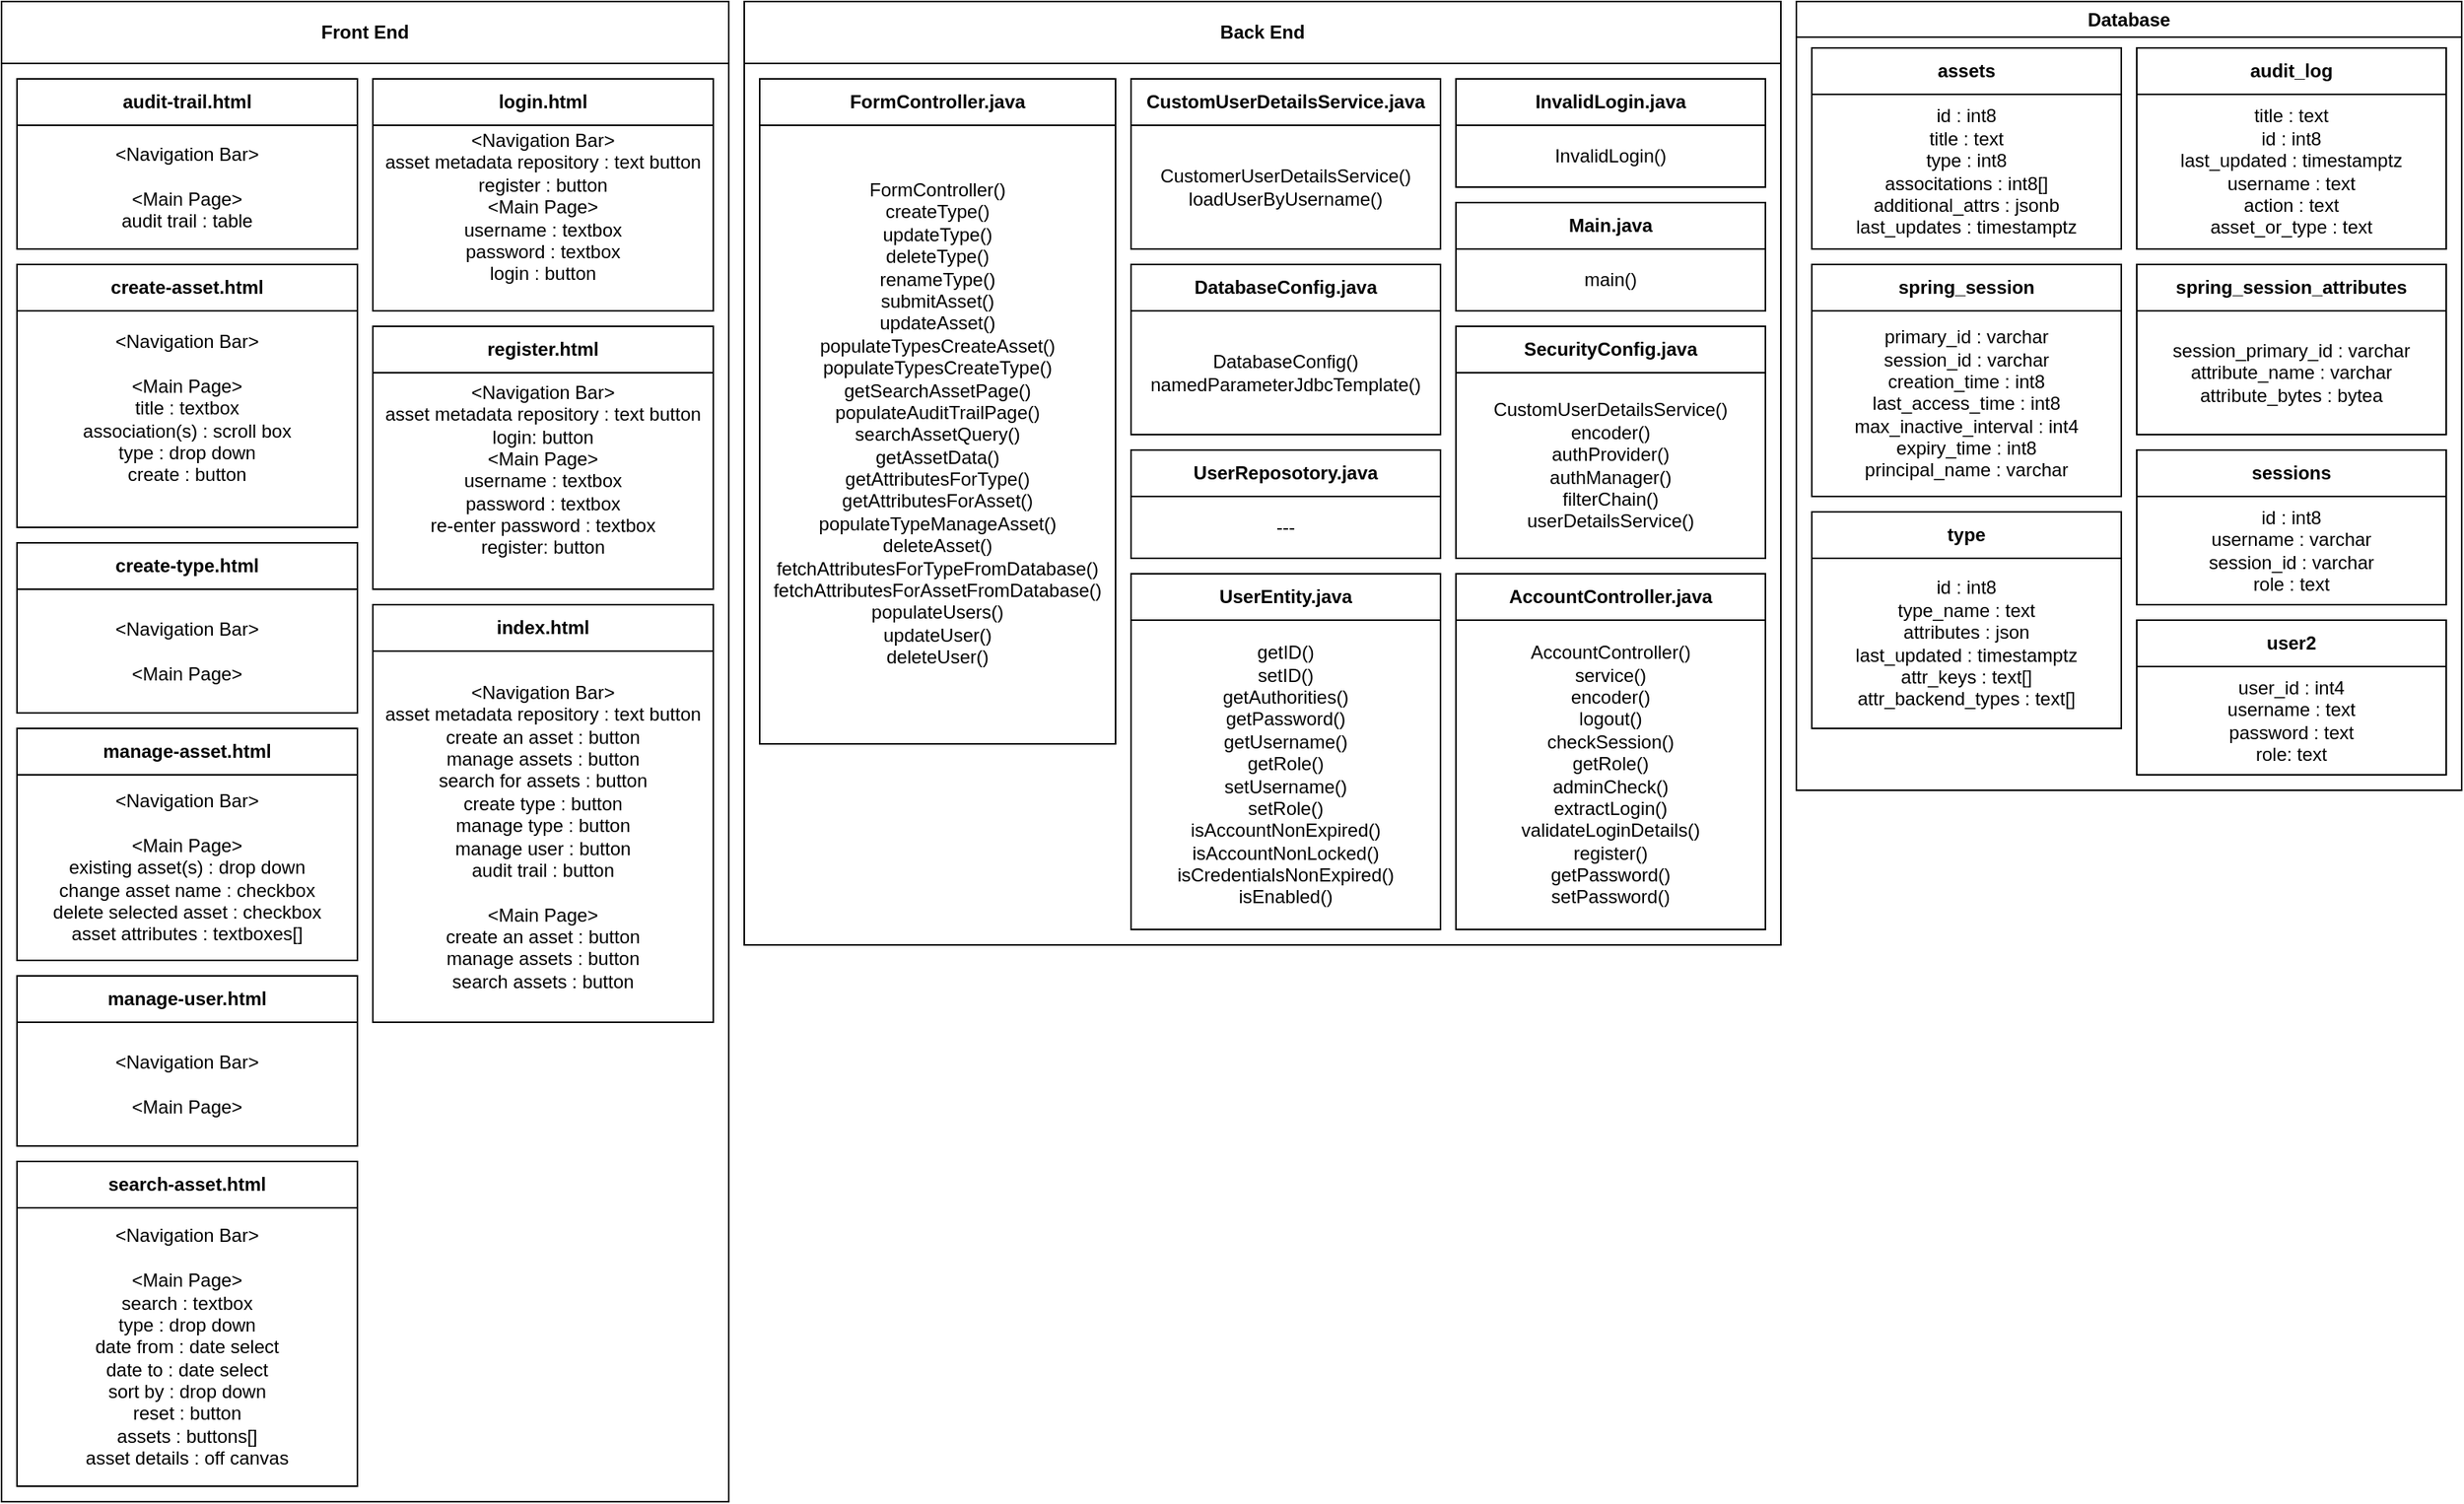 <mxfile version="23.1.5" type="device">
  <diagram name="Page-1" id="bBArENPze_WZkHC25wu2">
    <mxGraphModel dx="2286" dy="844" grid="1" gridSize="10" guides="1" tooltips="1" connect="1" arrows="1" fold="1" page="0" pageScale="1" pageWidth="827" pageHeight="1169" math="0" shadow="0">
      <root>
        <mxCell id="0" />
        <mxCell id="1" parent="0" />
        <mxCell id="CBkBvnG_m12OV5zRL0R5-1" value="Back End" style="swimlane;whiteSpace=wrap;html=1;startSize=40;" vertex="1" parent="1">
          <mxGeometry x="130" y="40" width="670" height="610" as="geometry" />
        </mxCell>
        <mxCell id="CBkBvnG_m12OV5zRL0R5-4" value="AccountController.java" style="swimlane;whiteSpace=wrap;html=1;startSize=30;" vertex="1" parent="CBkBvnG_m12OV5zRL0R5-1">
          <mxGeometry x="460" y="370" width="200" height="230" as="geometry" />
        </mxCell>
        <mxCell id="CBkBvnG_m12OV5zRL0R5-14" value="AccountController()&lt;br&gt;service()&lt;br&gt;encoder()&lt;br&gt;logout()&lt;br&gt;checkSession()&lt;br&gt;getRole()&lt;div&gt;adminCheck()&lt;br style=&quot;border-color: var(--border-color);&quot;&gt;&lt;/div&gt;&lt;div&gt;extractLogin()&lt;br style=&quot;border-color: var(--border-color);&quot;&gt;&lt;/div&gt;&lt;div&gt;validateLoginDetails()&lt;/div&gt;&lt;div&gt;register()&lt;br style=&quot;border-color: var(--border-color);&quot;&gt;&lt;/div&gt;&lt;div&gt;getPassword()&lt;/div&gt;&lt;div&gt;setPassword()&lt;/div&gt;" style="whiteSpace=wrap;html=1;" vertex="1" parent="CBkBvnG_m12OV5zRL0R5-4">
          <mxGeometry y="30" width="200" height="200" as="geometry" />
        </mxCell>
        <mxCell id="CBkBvnG_m12OV5zRL0R5-5" value="CustomUserDetailsService.java" style="swimlane;whiteSpace=wrap;html=1;startSize=30;" vertex="1" parent="CBkBvnG_m12OV5zRL0R5-1">
          <mxGeometry x="250" y="50" width="200" height="110" as="geometry" />
        </mxCell>
        <mxCell id="CBkBvnG_m12OV5zRL0R5-15" value="CustomerUserDetailsService()&lt;br&gt;loadUserByUsername()" style="whiteSpace=wrap;html=1;" vertex="1" parent="CBkBvnG_m12OV5zRL0R5-5">
          <mxGeometry y="30" width="200" height="80" as="geometry" />
        </mxCell>
        <mxCell id="CBkBvnG_m12OV5zRL0R5-6" value="DatabaseConfig.java" style="swimlane;whiteSpace=wrap;html=1;startSize=30;" vertex="1" parent="CBkBvnG_m12OV5zRL0R5-1">
          <mxGeometry x="250" y="170" width="200" height="110" as="geometry" />
        </mxCell>
        <mxCell id="CBkBvnG_m12OV5zRL0R5-16" value="DatabaseConfig()&lt;br&gt;namedParameterJdbcTemplate()" style="whiteSpace=wrap;html=1;" vertex="1" parent="CBkBvnG_m12OV5zRL0R5-6">
          <mxGeometry y="30" width="200" height="80" as="geometry" />
        </mxCell>
        <mxCell id="CBkBvnG_m12OV5zRL0R5-8" value="InvalidLogin.java" style="swimlane;whiteSpace=wrap;html=1;startSize=30;" vertex="1" parent="CBkBvnG_m12OV5zRL0R5-1">
          <mxGeometry x="460" y="50" width="200" height="70" as="geometry" />
        </mxCell>
        <mxCell id="CBkBvnG_m12OV5zRL0R5-17" value="InvalidLogin()" style="whiteSpace=wrap;html=1;" vertex="1" parent="CBkBvnG_m12OV5zRL0R5-8">
          <mxGeometry y="30" width="200" height="40" as="geometry" />
        </mxCell>
        <mxCell id="CBkBvnG_m12OV5zRL0R5-9" value="Main.java" style="swimlane;whiteSpace=wrap;html=1;startSize=30;" vertex="1" parent="CBkBvnG_m12OV5zRL0R5-1">
          <mxGeometry x="460" y="130" width="200" height="70" as="geometry" />
        </mxCell>
        <mxCell id="CBkBvnG_m12OV5zRL0R5-19" value="main()" style="whiteSpace=wrap;html=1;" vertex="1" parent="CBkBvnG_m12OV5zRL0R5-9">
          <mxGeometry y="30" width="200" height="40" as="geometry" />
        </mxCell>
        <mxCell id="CBkBvnG_m12OV5zRL0R5-10" value="SecurityConfig.java" style="swimlane;whiteSpace=wrap;html=1;startSize=30;" vertex="1" parent="CBkBvnG_m12OV5zRL0R5-1">
          <mxGeometry x="460" y="210" width="200" height="150" as="geometry" />
        </mxCell>
        <mxCell id="CBkBvnG_m12OV5zRL0R5-20" value="CustomUserDetailsService()&lt;div&gt;encoder()&lt;/div&gt;&lt;div&gt;authProvider()&lt;/div&gt;&lt;div&gt;authManager()&lt;/div&gt;&lt;div&gt;filterChain()&lt;/div&gt;&lt;div&gt;userDetailsService()&lt;/div&gt;" style="whiteSpace=wrap;html=1;" vertex="1" parent="CBkBvnG_m12OV5zRL0R5-10">
          <mxGeometry y="30" width="200" height="120" as="geometry" />
        </mxCell>
        <mxCell id="CBkBvnG_m12OV5zRL0R5-12" value="UserReposotory.java" style="swimlane;whiteSpace=wrap;html=1;startSize=30;" vertex="1" parent="CBkBvnG_m12OV5zRL0R5-1">
          <mxGeometry x="250" y="290" width="200" height="70" as="geometry" />
        </mxCell>
        <mxCell id="CBkBvnG_m12OV5zRL0R5-24" value="---" style="whiteSpace=wrap;html=1;" vertex="1" parent="CBkBvnG_m12OV5zRL0R5-12">
          <mxGeometry y="30" width="200" height="40" as="geometry" />
        </mxCell>
        <mxCell id="CBkBvnG_m12OV5zRL0R5-11" value="UserEntity.java" style="swimlane;whiteSpace=wrap;html=1;startSize=30;" vertex="1" parent="CBkBvnG_m12OV5zRL0R5-1">
          <mxGeometry x="250" y="370" width="200" height="230" as="geometry" />
        </mxCell>
        <mxCell id="CBkBvnG_m12OV5zRL0R5-25" value="getID()&lt;br&gt;setID()&lt;br&gt;getAuthorities()&lt;br&gt;getPassword()&lt;br&gt;getUsername()&lt;br&gt;getRole()&lt;br&gt;setUsername()&lt;br&gt;setRole()&lt;br&gt;isAccountNonExpired()&lt;div&gt;isAccountNonLocked()&lt;br&gt;&lt;/div&gt;&lt;div&gt;isCredentialsNonExpired()&lt;br&gt;&lt;/div&gt;&lt;div&gt;isEnabled()&lt;/div&gt;" style="whiteSpace=wrap;html=1;" vertex="1" parent="CBkBvnG_m12OV5zRL0R5-11">
          <mxGeometry y="30" width="200" height="200" as="geometry" />
        </mxCell>
        <mxCell id="CBkBvnG_m12OV5zRL0R5-7" value="FormController.java" style="swimlane;whiteSpace=wrap;html=1;startSize=30;" vertex="1" parent="CBkBvnG_m12OV5zRL0R5-1">
          <mxGeometry x="10" y="50" width="230" height="430" as="geometry" />
        </mxCell>
        <mxCell id="CBkBvnG_m12OV5zRL0R5-26" value="FormController()&lt;br&gt;createType()&lt;br&gt;updateType()&lt;br&gt;deleteType()&lt;br&gt;renameType()&lt;br&gt;submitAsset()&lt;br&gt;updateAsset()&lt;br&gt;populateTypesCreateAsset()&lt;br&gt;populateTypesCreateType()&lt;br&gt;getSearchAssetPage()&lt;br&gt;populateAuditTrailPage()&lt;br&gt;searchAssetQuery()&lt;br&gt;getAssetData()&lt;br&gt;getAttributesForType()&lt;br&gt;getAttributesForAsset()&lt;br&gt;populateTypeManageAsset()&lt;br&gt;deleteAsset()&lt;br&gt;fetchAttributesForTypeFromDatabase()&lt;br&gt;fetchAttributesForAssetFromDatabase()&lt;br&gt;populateUsers()&lt;br&gt;updateUser()&lt;br&gt;deleteUser()&lt;div&gt;&lt;br/&gt;&lt;/div&gt;" style="whiteSpace=wrap;html=1;" vertex="1" parent="CBkBvnG_m12OV5zRL0R5-7">
          <mxGeometry y="30" width="230" height="400" as="geometry" />
        </mxCell>
        <mxCell id="CBkBvnG_m12OV5zRL0R5-2" value="Front End" style="swimlane;whiteSpace=wrap;html=1;startSize=40;" vertex="1" parent="1">
          <mxGeometry x="-350" y="40" width="470" height="970" as="geometry" />
        </mxCell>
        <mxCell id="CBkBvnG_m12OV5zRL0R5-27" value="index.html" style="swimlane;whiteSpace=wrap;html=1;startSize=30;" vertex="1" parent="CBkBvnG_m12OV5zRL0R5-2">
          <mxGeometry x="240" y="390" width="220" height="270" as="geometry" />
        </mxCell>
        <mxCell id="CBkBvnG_m12OV5zRL0R5-28" value="&lt;span style=&quot;color: rgb(0, 0, 0); font-family: Helvetica; font-size: 12px; font-style: normal; font-variant-ligatures: normal; font-variant-caps: normal; font-weight: 400; letter-spacing: normal; orphans: 2; text-align: center; text-indent: 0px; text-transform: none; widows: 2; word-spacing: 0px; -webkit-text-stroke-width: 0px; background-color: rgb(255, 255, 255); text-decoration-thickness: initial; text-decoration-style: initial; text-decoration-color: initial; float: none; display: inline !important;&quot;&gt;&amp;lt;Navigation Bar&amp;gt;&lt;br&gt;asset metadata repository : text button&lt;/span&gt;&lt;div&gt;create an asset : button&lt;/div&gt;&lt;div&gt;manage assets : button&lt;/div&gt;&lt;div&gt;&lt;span style=&quot;background-color: initial;&quot;&gt;search for assets : button&lt;/span&gt;&lt;br&gt;&lt;/div&gt;&lt;div&gt;&lt;span style=&quot;background-color: initial;&quot;&gt;create type : button&lt;/span&gt;&lt;/div&gt;&lt;div&gt;&lt;span style=&quot;background-color: initial;&quot;&gt;manage type : button&lt;/span&gt;&lt;/div&gt;&lt;div&gt;&lt;span style=&quot;background-color: initial;&quot;&gt;manage user : button&lt;/span&gt;&lt;/div&gt;&lt;div&gt;&lt;span style=&quot;background-color: initial;&quot;&gt;audit trail : button&lt;/span&gt;&lt;/div&gt;&lt;div&gt;&lt;br&gt;&lt;/div&gt;&lt;div&gt;&amp;lt;Main Page&amp;gt;&lt;/div&gt;&lt;div&gt;create an asset : button&lt;/div&gt;&lt;div&gt;manage assets : button&lt;/div&gt;&lt;div&gt;search assets : button&lt;/div&gt;" style="whiteSpace=wrap;html=1;" vertex="1" parent="CBkBvnG_m12OV5zRL0R5-27">
          <mxGeometry y="30" width="220" height="240" as="geometry" />
        </mxCell>
        <mxCell id="CBkBvnG_m12OV5zRL0R5-29" value="login.html" style="swimlane;whiteSpace=wrap;html=1;startSize=30;" vertex="1" parent="CBkBvnG_m12OV5zRL0R5-2">
          <mxGeometry x="240" y="50" width="220" height="150" as="geometry" />
        </mxCell>
        <mxCell id="CBkBvnG_m12OV5zRL0R5-30" value="&amp;lt;Navigation Bar&amp;gt;&lt;br&gt;asset metadata repository : text button&lt;br&gt;register : button&lt;br&gt;&amp;lt;Main Page&amp;gt;&lt;br&gt;username : textbox&lt;br&gt;password : textbox&lt;br&gt;login : button&lt;br&gt;&lt;div&gt;&lt;br&gt;&lt;/div&gt;" style="whiteSpace=wrap;html=1;" vertex="1" parent="CBkBvnG_m12OV5zRL0R5-29">
          <mxGeometry y="30" width="220" height="120" as="geometry" />
        </mxCell>
        <mxCell id="CBkBvnG_m12OV5zRL0R5-33" value="register.html" style="swimlane;whiteSpace=wrap;html=1;startSize=30;" vertex="1" parent="CBkBvnG_m12OV5zRL0R5-2">
          <mxGeometry x="240" y="210" width="220" height="170" as="geometry" />
        </mxCell>
        <mxCell id="CBkBvnG_m12OV5zRL0R5-34" value="&amp;lt;Navigation Bar&amp;gt;&lt;br&gt;asset metadata repository : text button&lt;br style=&quot;border-color: var(--border-color);&quot;&gt;login: button&lt;br&gt;&amp;lt;Main Page&amp;gt;&lt;br style=&quot;border-color: var(--border-color);&quot;&gt;username : textbox&lt;br style=&quot;border-color: var(--border-color);&quot;&gt;password : textbox&lt;br&gt;re-enter password : textbox&lt;br style=&quot;border-color: var(--border-color);&quot;&gt;register: button&lt;br style=&quot;border-color: var(--border-color);&quot;&gt;&lt;div style=&quot;border-color: var(--border-color);&quot;&gt;&lt;br style=&quot;border-color: var(--border-color);&quot;&gt;&lt;/div&gt;" style="whiteSpace=wrap;html=1;" vertex="1" parent="CBkBvnG_m12OV5zRL0R5-33">
          <mxGeometry y="30" width="220" height="140" as="geometry" />
        </mxCell>
        <mxCell id="CBkBvnG_m12OV5zRL0R5-35" value="audit-trail.html" style="swimlane;whiteSpace=wrap;html=1;startSize=30;" vertex="1" parent="CBkBvnG_m12OV5zRL0R5-2">
          <mxGeometry x="10" y="50" width="220" height="110" as="geometry" />
        </mxCell>
        <mxCell id="CBkBvnG_m12OV5zRL0R5-36" value="&amp;lt;Navigation Bar&amp;gt;&lt;br&gt;&lt;br&gt;&amp;lt;Main Page&amp;gt;&lt;br&gt;audit trail : table" style="whiteSpace=wrap;html=1;" vertex="1" parent="CBkBvnG_m12OV5zRL0R5-35">
          <mxGeometry y="30" width="220" height="80" as="geometry" />
        </mxCell>
        <mxCell id="CBkBvnG_m12OV5zRL0R5-37" value="create-asset.html" style="swimlane;whiteSpace=wrap;html=1;startSize=30;" vertex="1" parent="CBkBvnG_m12OV5zRL0R5-2">
          <mxGeometry x="10" y="170" width="220" height="170" as="geometry" />
        </mxCell>
        <mxCell id="CBkBvnG_m12OV5zRL0R5-38" value="&amp;lt;Navigation Bar&amp;gt;&lt;br style=&quot;border-color: var(--border-color);&quot;&gt;&lt;br style=&quot;border-color: var(--border-color);&quot;&gt;&amp;lt;Main Page&amp;gt;&lt;br&gt;title : textbox&lt;br&gt;association(s) : scroll box&lt;br&gt;type : drop down&lt;br&gt;create : button&lt;div&gt;&lt;br/&gt;&lt;/div&gt;" style="whiteSpace=wrap;html=1;" vertex="1" parent="CBkBvnG_m12OV5zRL0R5-37">
          <mxGeometry y="30" width="220" height="140" as="geometry" />
        </mxCell>
        <mxCell id="CBkBvnG_m12OV5zRL0R5-39" value="create-type.html" style="swimlane;whiteSpace=wrap;html=1;startSize=30;" vertex="1" parent="CBkBvnG_m12OV5zRL0R5-2">
          <mxGeometry x="10" y="350" width="220" height="110" as="geometry" />
        </mxCell>
        <mxCell id="CBkBvnG_m12OV5zRL0R5-40" value="&amp;lt;Navigation Bar&amp;gt;&lt;br style=&quot;border-color: var(--border-color);&quot;&gt;&lt;br style=&quot;border-color: var(--border-color);&quot;&gt;&amp;lt;Main Page&amp;gt;" style="whiteSpace=wrap;html=1;" vertex="1" parent="CBkBvnG_m12OV5zRL0R5-39">
          <mxGeometry y="30" width="220" height="80" as="geometry" />
        </mxCell>
        <mxCell id="CBkBvnG_m12OV5zRL0R5-41" value="manage-asset.html" style="swimlane;whiteSpace=wrap;html=1;startSize=30;" vertex="1" parent="CBkBvnG_m12OV5zRL0R5-2">
          <mxGeometry x="10" y="470" width="220" height="150" as="geometry" />
        </mxCell>
        <mxCell id="CBkBvnG_m12OV5zRL0R5-42" value="&amp;lt;Navigation Bar&amp;gt;&lt;br style=&quot;border-color: var(--border-color);&quot;&gt;&lt;br style=&quot;border-color: var(--border-color);&quot;&gt;&amp;lt;Main Page&amp;gt;&lt;br&gt;existing asset(s) : drop down&lt;br&gt;change asset name : checkbox&lt;br&gt;delete selected asset : checkbox&lt;div&gt;asset attributes : textboxes[]&lt;/div&gt;" style="whiteSpace=wrap;html=1;" vertex="1" parent="CBkBvnG_m12OV5zRL0R5-41">
          <mxGeometry y="30" width="220" height="120" as="geometry" />
        </mxCell>
        <mxCell id="CBkBvnG_m12OV5zRL0R5-43" value="manage-user.html" style="swimlane;whiteSpace=wrap;html=1;startSize=30;" vertex="1" parent="CBkBvnG_m12OV5zRL0R5-2">
          <mxGeometry x="10" y="630" width="220" height="110" as="geometry" />
        </mxCell>
        <mxCell id="CBkBvnG_m12OV5zRL0R5-44" value="&amp;lt;Navigation Bar&amp;gt;&lt;br style=&quot;border-color: var(--border-color);&quot;&gt;&lt;br style=&quot;border-color: var(--border-color);&quot;&gt;&amp;lt;Main Page&amp;gt;" style="whiteSpace=wrap;html=1;" vertex="1" parent="CBkBvnG_m12OV5zRL0R5-43">
          <mxGeometry y="30" width="220" height="80" as="geometry" />
        </mxCell>
        <mxCell id="CBkBvnG_m12OV5zRL0R5-47" value="search-asset.html" style="swimlane;whiteSpace=wrap;html=1;startSize=30;" vertex="1" parent="CBkBvnG_m12OV5zRL0R5-2">
          <mxGeometry x="10" y="750" width="220" height="210" as="geometry" />
        </mxCell>
        <mxCell id="CBkBvnG_m12OV5zRL0R5-48" value="&amp;lt;Navigation Bar&amp;gt;&lt;br style=&quot;border-color: var(--border-color);&quot;&gt;&lt;br style=&quot;border-color: var(--border-color);&quot;&gt;&amp;lt;Main Page&amp;gt;&lt;br&gt;search : textbox&lt;div&gt;type : drop down&lt;/div&gt;&lt;div&gt;date from : date select&lt;/div&gt;&lt;div&gt;date to : date select&lt;/div&gt;&lt;div&gt;sort by : drop down&lt;/div&gt;&lt;div&gt;reset : button&lt;/div&gt;&lt;div&gt;assets : buttons[]&lt;/div&gt;&lt;div&gt;asset details : off canvas&lt;/div&gt;" style="whiteSpace=wrap;html=1;" vertex="1" parent="CBkBvnG_m12OV5zRL0R5-47">
          <mxGeometry y="30" width="220" height="180" as="geometry" />
        </mxCell>
        <mxCell id="CBkBvnG_m12OV5zRL0R5-3" value="Database" style="swimlane;whiteSpace=wrap;html=1;" vertex="1" parent="1">
          <mxGeometry x="810" y="40" width="430" height="510" as="geometry" />
        </mxCell>
        <mxCell id="CBkBvnG_m12OV5zRL0R5-51" value="assets" style="swimlane;whiteSpace=wrap;html=1;startSize=30;" vertex="1" parent="CBkBvnG_m12OV5zRL0R5-3">
          <mxGeometry x="10" y="30" width="200" height="130" as="geometry" />
        </mxCell>
        <mxCell id="CBkBvnG_m12OV5zRL0R5-52" value="id : int8&lt;br&gt;title : text&lt;br&gt;type : int8&lt;br&gt;associtations : int8[]&lt;br&gt;additional_attrs : jsonb&lt;br&gt;last_updates : timestamptz" style="whiteSpace=wrap;html=1;" vertex="1" parent="CBkBvnG_m12OV5zRL0R5-51">
          <mxGeometry y="30" width="200" height="100" as="geometry" />
        </mxCell>
        <mxCell id="CBkBvnG_m12OV5zRL0R5-53" value="audit_log" style="swimlane;whiteSpace=wrap;html=1;startSize=30;" vertex="1" parent="CBkBvnG_m12OV5zRL0R5-3">
          <mxGeometry x="220" y="30" width="200" height="130" as="geometry" />
        </mxCell>
        <mxCell id="CBkBvnG_m12OV5zRL0R5-54" value="title : text&lt;br&gt;id : int8&lt;br&gt;last_updated : timestamptz&lt;br&gt;username : text&lt;br&gt;action : text&lt;br&gt;asset_or_type : text" style="whiteSpace=wrap;html=1;" vertex="1" parent="CBkBvnG_m12OV5zRL0R5-53">
          <mxGeometry y="30" width="200" height="100" as="geometry" />
        </mxCell>
        <mxCell id="CBkBvnG_m12OV5zRL0R5-55" value="sessions" style="swimlane;whiteSpace=wrap;html=1;startSize=30;" vertex="1" parent="CBkBvnG_m12OV5zRL0R5-3">
          <mxGeometry x="220" y="290" width="200" height="100" as="geometry" />
        </mxCell>
        <mxCell id="CBkBvnG_m12OV5zRL0R5-56" value="id : int8&lt;br&gt;username : varchar&lt;br&gt;session_id : varchar&lt;br&gt;role : text" style="whiteSpace=wrap;html=1;" vertex="1" parent="CBkBvnG_m12OV5zRL0R5-55">
          <mxGeometry y="30" width="200" height="70" as="geometry" />
        </mxCell>
        <mxCell id="CBkBvnG_m12OV5zRL0R5-57" value="spring_session" style="swimlane;whiteSpace=wrap;html=1;startSize=30;" vertex="1" parent="CBkBvnG_m12OV5zRL0R5-3">
          <mxGeometry x="10" y="170" width="200" height="150" as="geometry" />
        </mxCell>
        <mxCell id="CBkBvnG_m12OV5zRL0R5-58" value="primary_id : varchar&lt;br&gt;session_id : varchar&lt;br&gt;creation_time : int8&lt;br&gt;last_access_time : int8&lt;br&gt;max_inactive_interval : int4&lt;br&gt;expiry_time : int8&lt;br&gt;principal_name : varchar" style="whiteSpace=wrap;html=1;" vertex="1" parent="CBkBvnG_m12OV5zRL0R5-57">
          <mxGeometry y="30" width="200" height="120" as="geometry" />
        </mxCell>
        <mxCell id="CBkBvnG_m12OV5zRL0R5-59" value="spring_session_attributes" style="swimlane;whiteSpace=wrap;html=1;startSize=30;" vertex="1" parent="CBkBvnG_m12OV5zRL0R5-3">
          <mxGeometry x="220" y="170" width="200" height="110" as="geometry" />
        </mxCell>
        <mxCell id="CBkBvnG_m12OV5zRL0R5-60" value="session_primary_id : varchar&lt;br&gt;attribute_name : varchar&lt;br&gt;attribute_bytes : bytea" style="whiteSpace=wrap;html=1;" vertex="1" parent="CBkBvnG_m12OV5zRL0R5-59">
          <mxGeometry y="30" width="200" height="80" as="geometry" />
        </mxCell>
        <mxCell id="CBkBvnG_m12OV5zRL0R5-61" value="type" style="swimlane;whiteSpace=wrap;html=1;startSize=30;" vertex="1" parent="CBkBvnG_m12OV5zRL0R5-3">
          <mxGeometry x="10" y="330" width="200" height="140" as="geometry" />
        </mxCell>
        <mxCell id="CBkBvnG_m12OV5zRL0R5-62" value="id : int8&lt;br&gt;type_name : text&lt;br&gt;attributes : json&lt;br&gt;last_updated : timestamptz&lt;br&gt;attr_keys : text[]&lt;br&gt;attr_backend_types : text[]" style="whiteSpace=wrap;html=1;" vertex="1" parent="CBkBvnG_m12OV5zRL0R5-61">
          <mxGeometry y="30" width="200" height="110" as="geometry" />
        </mxCell>
        <mxCell id="CBkBvnG_m12OV5zRL0R5-49" value="user2" style="swimlane;whiteSpace=wrap;html=1;startSize=30;" vertex="1" parent="CBkBvnG_m12OV5zRL0R5-3">
          <mxGeometry x="220" y="400" width="200" height="100" as="geometry" />
        </mxCell>
        <mxCell id="CBkBvnG_m12OV5zRL0R5-50" value="user_id : int4&lt;br&gt;username : text&lt;br&gt;password : text&lt;br&gt;role: text" style="whiteSpace=wrap;html=1;" vertex="1" parent="CBkBvnG_m12OV5zRL0R5-49">
          <mxGeometry y="30" width="200" height="70" as="geometry" />
        </mxCell>
      </root>
    </mxGraphModel>
  </diagram>
</mxfile>
